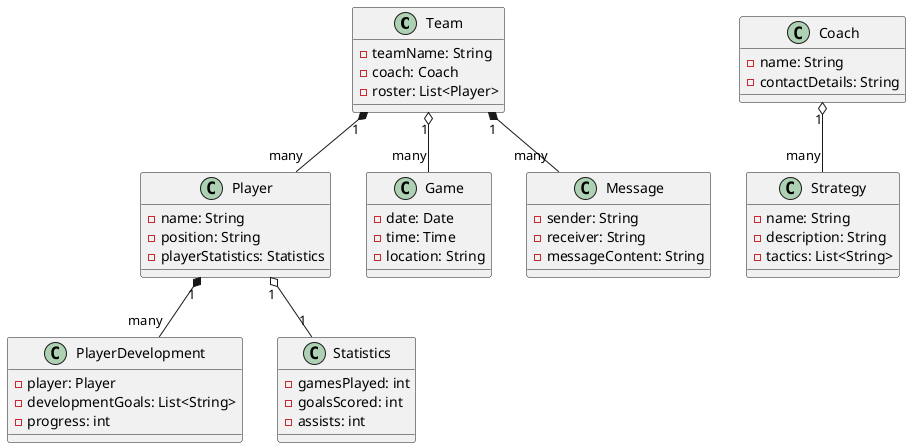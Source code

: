 @startuml
class Team {
  - teamName: String
  - coach: Coach
  - roster: List<Player>
}

class Coach {
  - name: String
  - contactDetails: String
}

class Player {
  - name: String
  - position: String
  - playerStatistics: Statistics
}

class Game {
  - date: Date
  - time: Time
  - location: String
}

class Message {
  - sender: String
  - receiver: String
  - messageContent: String
}

class PlayerDevelopment {
  - player: Player
  - developmentGoals: List<String>
  - progress: int
}

class Statistics {
  - gamesPlayed: int
  - goalsScored: int
  - assists: int
}

class Strategy {
  - name: String
  - description: String
  - tactics: List<String>
}

Team "1" *-- "many" Player
Team "1" o-- "many" Game
Team "1" *-- "many" Message
Player "1" o-- "1" Statistics
Player "1" *-- "many" PlayerDevelopment
Coach "1" o-- "many" Strategy
@enduml